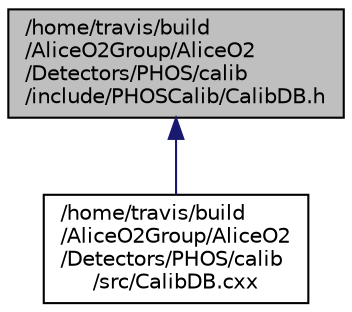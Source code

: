 digraph "/home/travis/build/AliceO2Group/AliceO2/Detectors/PHOS/calib/include/PHOSCalib/CalibDB.h"
{
 // INTERACTIVE_SVG=YES
  bgcolor="transparent";
  edge [fontname="Helvetica",fontsize="10",labelfontname="Helvetica",labelfontsize="10"];
  node [fontname="Helvetica",fontsize="10",shape=record];
  Node11 [label="/home/travis/build\l/AliceO2Group/AliceO2\l/Detectors/PHOS/calib\l/include/PHOSCalib/CalibDB.h",height=0.2,width=0.4,color="black", fillcolor="grey75", style="filled", fontcolor="black"];
  Node11 -> Node12 [dir="back",color="midnightblue",fontsize="10",style="solid",fontname="Helvetica"];
  Node12 [label="/home/travis/build\l/AliceO2Group/AliceO2\l/Detectors/PHOS/calib\l/src/CalibDB.cxx",height=0.2,width=0.4,color="black",URL="$d4/d71/PHOS_2calib_2src_2CalibDB_8cxx.html"];
}
